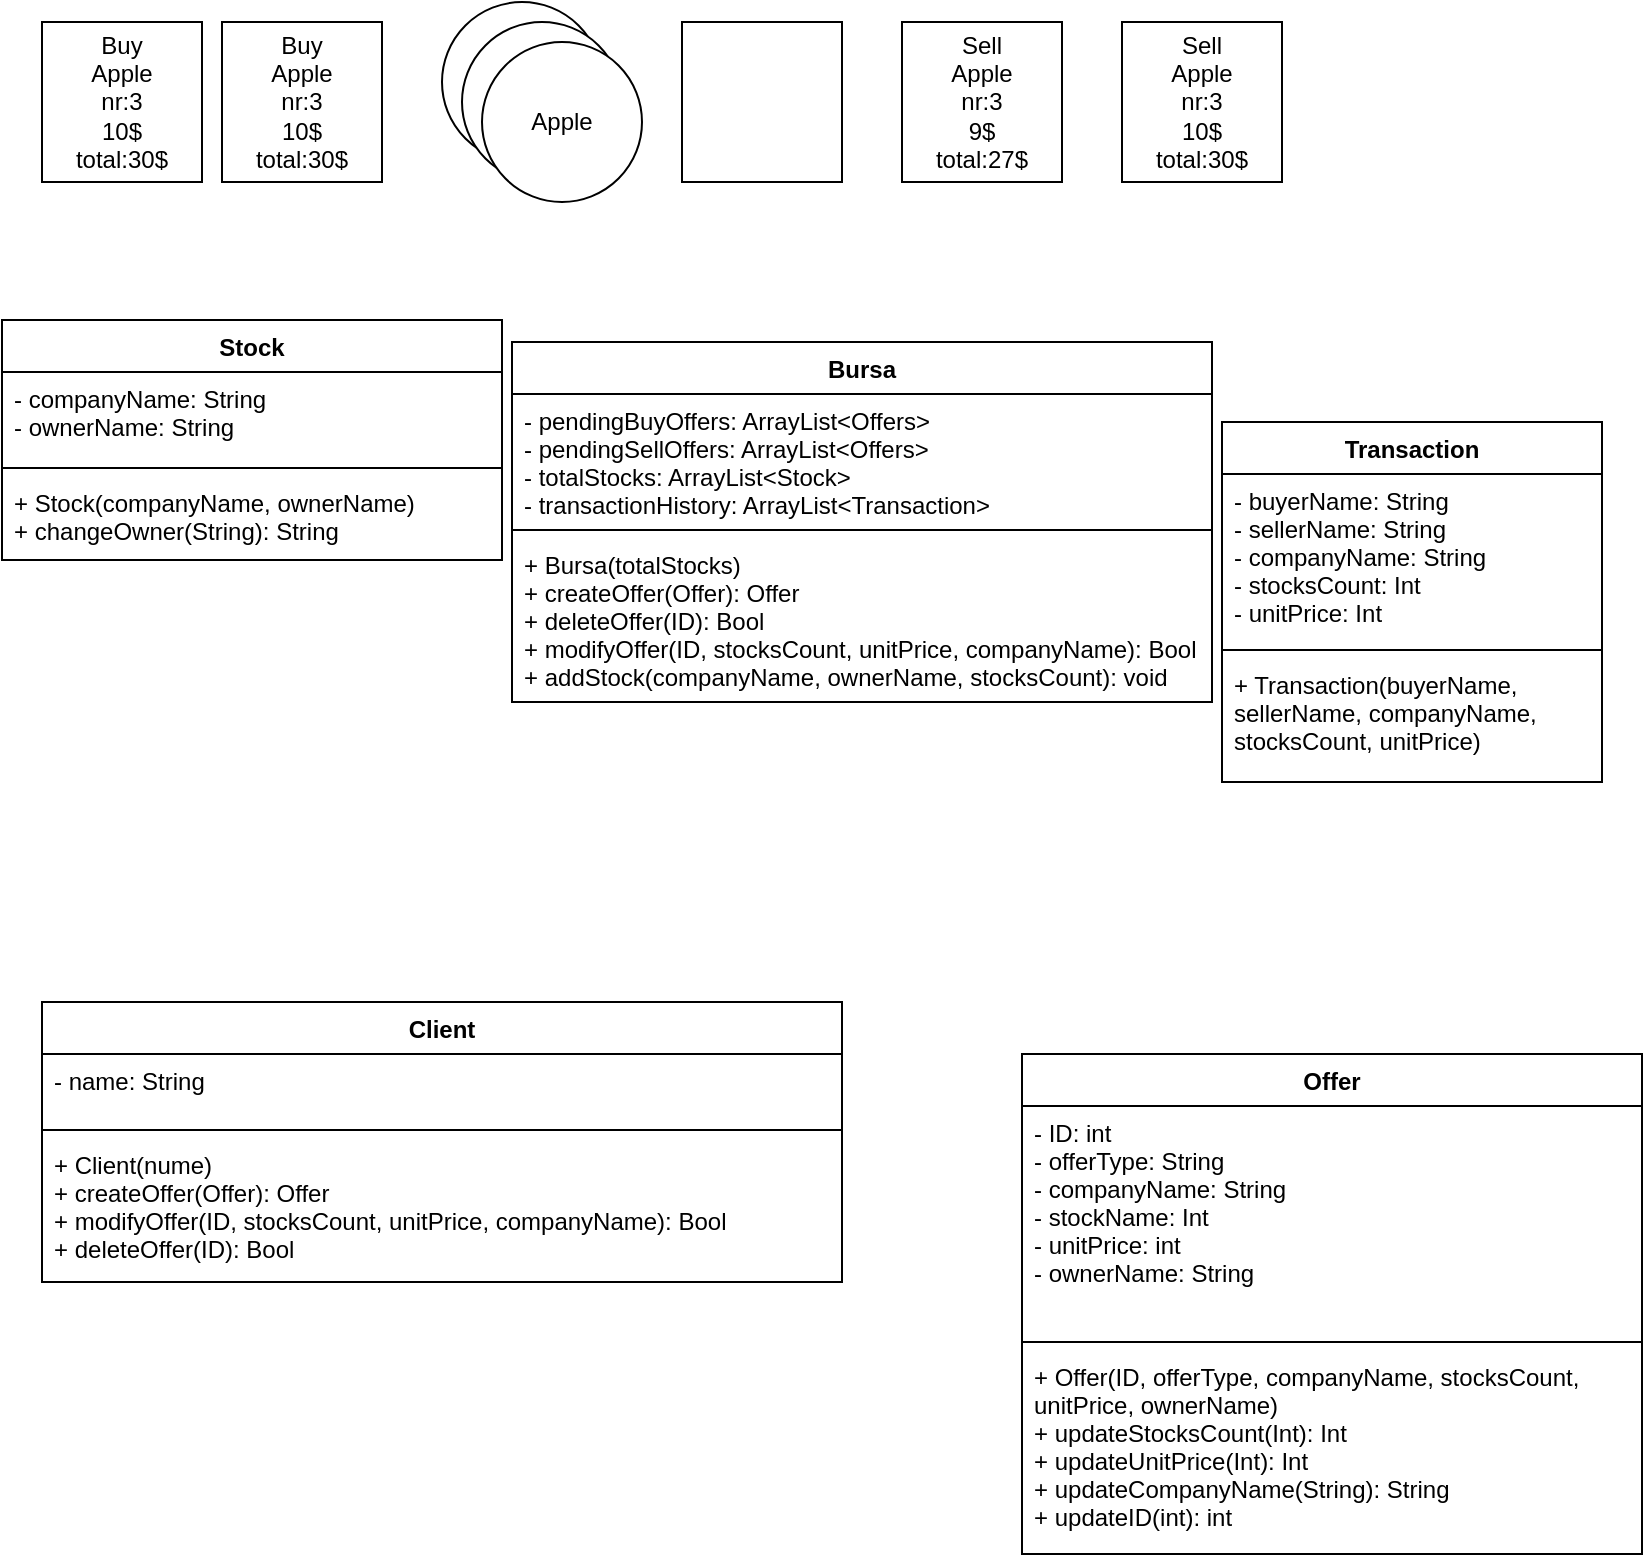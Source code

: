 <mxfile version="12.1.0" type="github" pages="1"><diagram id="9Xd_H_KQtADNy7eV2fk2" name="Page-1"><mxGraphModel dx="1408" dy="1886" grid="1" gridSize="10" guides="1" tooltips="1" connect="1" arrows="1" fold="1" page="1" pageScale="1" pageWidth="850" pageHeight="1100" math="0" shadow="0"><root><mxCell id="0"/><mxCell id="1" parent="0"/><mxCell id="iTe81DwroU4sXbAUzNBc-4" value="Bursa&#10;" style="swimlane;fontStyle=1;align=center;verticalAlign=top;childLayout=stackLayout;horizontal=1;startSize=26;horizontalStack=0;resizeParent=1;resizeParentMax=0;resizeLast=0;collapsible=1;marginBottom=0;" vertex="1" parent="1"><mxGeometry x="265" y="80" width="350" height="180" as="geometry"/></mxCell><mxCell id="iTe81DwroU4sXbAUzNBc-5" value="- pendingBuyOffers: ArrayList&lt;Offers&gt;&#10;- pendingSellOffers: ArrayList&lt;Offers&gt;&#10;- totalStocks: ArrayList&lt;Stock&gt;&#10;- transactionHistory: ArrayList&lt;Transaction&gt;" style="text;strokeColor=none;fillColor=none;align=left;verticalAlign=top;spacingLeft=4;spacingRight=4;overflow=hidden;rotatable=0;points=[[0,0.5],[1,0.5]];portConstraint=eastwest;" vertex="1" parent="iTe81DwroU4sXbAUzNBc-4"><mxGeometry y="26" width="350" height="64" as="geometry"/></mxCell><mxCell id="iTe81DwroU4sXbAUzNBc-6" value="" style="line;strokeWidth=1;fillColor=none;align=left;verticalAlign=middle;spacingTop=-1;spacingLeft=3;spacingRight=3;rotatable=0;labelPosition=right;points=[];portConstraint=eastwest;" vertex="1" parent="iTe81DwroU4sXbAUzNBc-4"><mxGeometry y="90" width="350" height="8" as="geometry"/></mxCell><mxCell id="iTe81DwroU4sXbAUzNBc-7" value="+ Bursa(totalStocks)&#10;+ createOffer(Offer): Offer&#10;+ deleteOffer(ID): Bool&#10;+ modifyOffer(ID, stocksCount, unitPrice, companyName): Bool &#10;+ addStock(companyName, ownerName, stocksCount): void" style="text;strokeColor=none;fillColor=none;align=left;verticalAlign=top;spacingLeft=4;spacingRight=4;overflow=hidden;rotatable=0;points=[[0,0.5],[1,0.5]];portConstraint=eastwest;" vertex="1" parent="iTe81DwroU4sXbAUzNBc-4"><mxGeometry y="98" width="350" height="82" as="geometry"/></mxCell><mxCell id="iTe81DwroU4sXbAUzNBc-10" value="Buy&lt;br&gt;Apple&lt;br&gt;nr:3&lt;br&gt;10$&lt;br&gt;total:30$" style="whiteSpace=wrap;html=1;aspect=fixed;" vertex="1" parent="1"><mxGeometry x="30" y="-80" width="80" height="80" as="geometry"/></mxCell><mxCell id="iTe81DwroU4sXbAUzNBc-11" value="" style="whiteSpace=wrap;html=1;aspect=fixed;" vertex="1" parent="1"><mxGeometry x="350" y="-80" width="80" height="80" as="geometry"/></mxCell><mxCell id="iTe81DwroU4sXbAUzNBc-12" value="Sell&lt;br&gt;Apple&lt;br&gt;nr:3&lt;br&gt;10$&lt;br&gt;total:30$" style="whiteSpace=wrap;html=1;aspect=fixed;" vertex="1" parent="1"><mxGeometry x="570" y="-80" width="80" height="80" as="geometry"/></mxCell><mxCell id="iTe81DwroU4sXbAUzNBc-13" value="Sell&lt;br&gt;Apple&lt;br&gt;nr:3&lt;br&gt;9$&lt;br&gt;total:27$" style="whiteSpace=wrap;html=1;aspect=fixed;" vertex="1" parent="1"><mxGeometry x="460" y="-80" width="80" height="80" as="geometry"/></mxCell><mxCell id="iTe81DwroU4sXbAUzNBc-14" value="Apple" style="ellipse;whiteSpace=wrap;html=1;aspect=fixed;" vertex="1" parent="1"><mxGeometry x="230" y="-90" width="80" height="80" as="geometry"/></mxCell><mxCell id="iTe81DwroU4sXbAUzNBc-15" value="Apple" style="ellipse;whiteSpace=wrap;html=1;aspect=fixed;" vertex="1" parent="1"><mxGeometry x="240" y="-80" width="80" height="80" as="geometry"/></mxCell><mxCell id="iTe81DwroU4sXbAUzNBc-16" value="Apple" style="ellipse;whiteSpace=wrap;html=1;aspect=fixed;" vertex="1" parent="1"><mxGeometry x="250" y="-70" width="80" height="80" as="geometry"/></mxCell><mxCell id="iTe81DwroU4sXbAUzNBc-18" value="Stock" style="swimlane;fontStyle=1;align=center;verticalAlign=top;childLayout=stackLayout;horizontal=1;startSize=26;horizontalStack=0;resizeParent=1;resizeParentMax=0;resizeLast=0;collapsible=1;marginBottom=0;" vertex="1" parent="1"><mxGeometry x="10" y="69" width="250" height="120" as="geometry"/></mxCell><mxCell id="iTe81DwroU4sXbAUzNBc-19" value="- companyName: String&#10;- ownerName: String" style="text;strokeColor=none;fillColor=none;align=left;verticalAlign=top;spacingLeft=4;spacingRight=4;overflow=hidden;rotatable=0;points=[[0,0.5],[1,0.5]];portConstraint=eastwest;" vertex="1" parent="iTe81DwroU4sXbAUzNBc-18"><mxGeometry y="26" width="250" height="44" as="geometry"/></mxCell><mxCell id="iTe81DwroU4sXbAUzNBc-20" value="" style="line;strokeWidth=1;fillColor=none;align=left;verticalAlign=middle;spacingTop=-1;spacingLeft=3;spacingRight=3;rotatable=0;labelPosition=right;points=[];portConstraint=eastwest;" vertex="1" parent="iTe81DwroU4sXbAUzNBc-18"><mxGeometry y="70" width="250" height="8" as="geometry"/></mxCell><mxCell id="iTe81DwroU4sXbAUzNBc-21" value="+ Stock(companyName, ownerName)&#10;+ changeOwner(String): String" style="text;strokeColor=none;fillColor=none;align=left;verticalAlign=top;spacingLeft=4;spacingRight=4;overflow=hidden;rotatable=0;points=[[0,0.5],[1,0.5]];portConstraint=eastwest;" vertex="1" parent="iTe81DwroU4sXbAUzNBc-18"><mxGeometry y="78" width="250" height="42" as="geometry"/></mxCell><mxCell id="iTe81DwroU4sXbAUzNBc-22" value="Client" style="swimlane;fontStyle=1;align=center;verticalAlign=top;childLayout=stackLayout;horizontal=1;startSize=26;horizontalStack=0;resizeParent=1;resizeParentMax=0;resizeLast=0;collapsible=1;marginBottom=0;" vertex="1" parent="1"><mxGeometry x="30" y="410" width="400" height="140" as="geometry"/></mxCell><mxCell id="iTe81DwroU4sXbAUzNBc-23" value="- name: String" style="text;strokeColor=none;fillColor=none;align=left;verticalAlign=top;spacingLeft=4;spacingRight=4;overflow=hidden;rotatable=0;points=[[0,0.5],[1,0.5]];portConstraint=eastwest;" vertex="1" parent="iTe81DwroU4sXbAUzNBc-22"><mxGeometry y="26" width="400" height="34" as="geometry"/></mxCell><mxCell id="iTe81DwroU4sXbAUzNBc-24" value="" style="line;strokeWidth=1;fillColor=none;align=left;verticalAlign=middle;spacingTop=-1;spacingLeft=3;spacingRight=3;rotatable=0;labelPosition=right;points=[];portConstraint=eastwest;" vertex="1" parent="iTe81DwroU4sXbAUzNBc-22"><mxGeometry y="60" width="400" height="8" as="geometry"/></mxCell><mxCell id="iTe81DwroU4sXbAUzNBc-25" value="+ Client(nume)&#10;+ createOffer(Offer): Offer&#10;+ modifyOffer(ID, stocksCount, unitPrice, companyName): Bool&#10;+ deleteOffer(ID): Bool" style="text;strokeColor=none;fillColor=none;align=left;verticalAlign=top;spacingLeft=4;spacingRight=4;overflow=hidden;rotatable=0;points=[[0,0.5],[1,0.5]];portConstraint=eastwest;" vertex="1" parent="iTe81DwroU4sXbAUzNBc-22"><mxGeometry y="68" width="400" height="72" as="geometry"/></mxCell><mxCell id="iTe81DwroU4sXbAUzNBc-26" value="Offer" style="swimlane;fontStyle=1;align=center;verticalAlign=top;childLayout=stackLayout;horizontal=1;startSize=26;horizontalStack=0;resizeParent=1;resizeParentMax=0;resizeLast=0;collapsible=1;marginBottom=0;" vertex="1" parent="1"><mxGeometry x="520" y="436" width="310" height="250" as="geometry"/></mxCell><mxCell id="iTe81DwroU4sXbAUzNBc-27" value="- ID: int&#10;- offerType: String&#10;- companyName: String&#10;- stockName: Int&#10;- unitPrice: int&#10;- ownerName: String" style="text;strokeColor=none;fillColor=none;align=left;verticalAlign=top;spacingLeft=4;spacingRight=4;overflow=hidden;rotatable=0;points=[[0,0.5],[1,0.5]];portConstraint=eastwest;" vertex="1" parent="iTe81DwroU4sXbAUzNBc-26"><mxGeometry y="26" width="310" height="114" as="geometry"/></mxCell><mxCell id="iTe81DwroU4sXbAUzNBc-28" value="" style="line;strokeWidth=1;fillColor=none;align=left;verticalAlign=middle;spacingTop=-1;spacingLeft=3;spacingRight=3;rotatable=0;labelPosition=right;points=[];portConstraint=eastwest;" vertex="1" parent="iTe81DwroU4sXbAUzNBc-26"><mxGeometry y="140" width="310" height="8" as="geometry"/></mxCell><mxCell id="iTe81DwroU4sXbAUzNBc-29" value="+ Offer(ID, offerType, companyName, stocksCount,&#10;unitPrice, ownerName)&#10;+ updateStocksCount(Int): Int&#10;+ updateUnitPrice(Int): Int&#10;+ updateCompanyName(String): String&#10;+ updateID(int): int&#10;" style="text;strokeColor=none;fillColor=none;align=left;verticalAlign=top;spacingLeft=4;spacingRight=4;overflow=hidden;rotatable=0;points=[[0,0.5],[1,0.5]];portConstraint=eastwest;" vertex="1" parent="iTe81DwroU4sXbAUzNBc-26"><mxGeometry y="148" width="310" height="102" as="geometry"/></mxCell><mxCell id="iTe81DwroU4sXbAUzNBc-30" value="Buy&lt;br&gt;Apple&lt;br&gt;nr:3&lt;br&gt;10$&lt;br&gt;total:30$" style="whiteSpace=wrap;html=1;aspect=fixed;" vertex="1" parent="1"><mxGeometry x="120" y="-80" width="80" height="80" as="geometry"/></mxCell><mxCell id="iTe81DwroU4sXbAUzNBc-31" value="Transaction" style="swimlane;fontStyle=1;align=center;verticalAlign=top;childLayout=stackLayout;horizontal=1;startSize=26;horizontalStack=0;resizeParent=1;resizeParentMax=0;resizeLast=0;collapsible=1;marginBottom=0;" vertex="1" parent="1"><mxGeometry x="620" y="120" width="190" height="180" as="geometry"/></mxCell><mxCell id="iTe81DwroU4sXbAUzNBc-32" value="- buyerName: String&#10;- sellerName: String&#10;- companyName: String&#10;- stocksCount: Int&#10;- unitPrice: Int" style="text;strokeColor=none;fillColor=none;align=left;verticalAlign=top;spacingLeft=4;spacingRight=4;overflow=hidden;rotatable=0;points=[[0,0.5],[1,0.5]];portConstraint=eastwest;" vertex="1" parent="iTe81DwroU4sXbAUzNBc-31"><mxGeometry y="26" width="190" height="84" as="geometry"/></mxCell><mxCell id="iTe81DwroU4sXbAUzNBc-33" value="" style="line;strokeWidth=1;fillColor=none;align=left;verticalAlign=middle;spacingTop=-1;spacingLeft=3;spacingRight=3;rotatable=0;labelPosition=right;points=[];portConstraint=eastwest;" vertex="1" parent="iTe81DwroU4sXbAUzNBc-31"><mxGeometry y="110" width="190" height="8" as="geometry"/></mxCell><mxCell id="iTe81DwroU4sXbAUzNBc-34" value="+ Transaction(buyerName,&#10;sellerName, companyName, &#10;stocksCount, unitPrice)" style="text;strokeColor=none;fillColor=none;align=left;verticalAlign=top;spacingLeft=4;spacingRight=4;overflow=hidden;rotatable=0;points=[[0,0.5],[1,0.5]];portConstraint=eastwest;" vertex="1" parent="iTe81DwroU4sXbAUzNBc-31"><mxGeometry y="118" width="190" height="62" as="geometry"/></mxCell></root></mxGraphModel></diagram></mxfile>